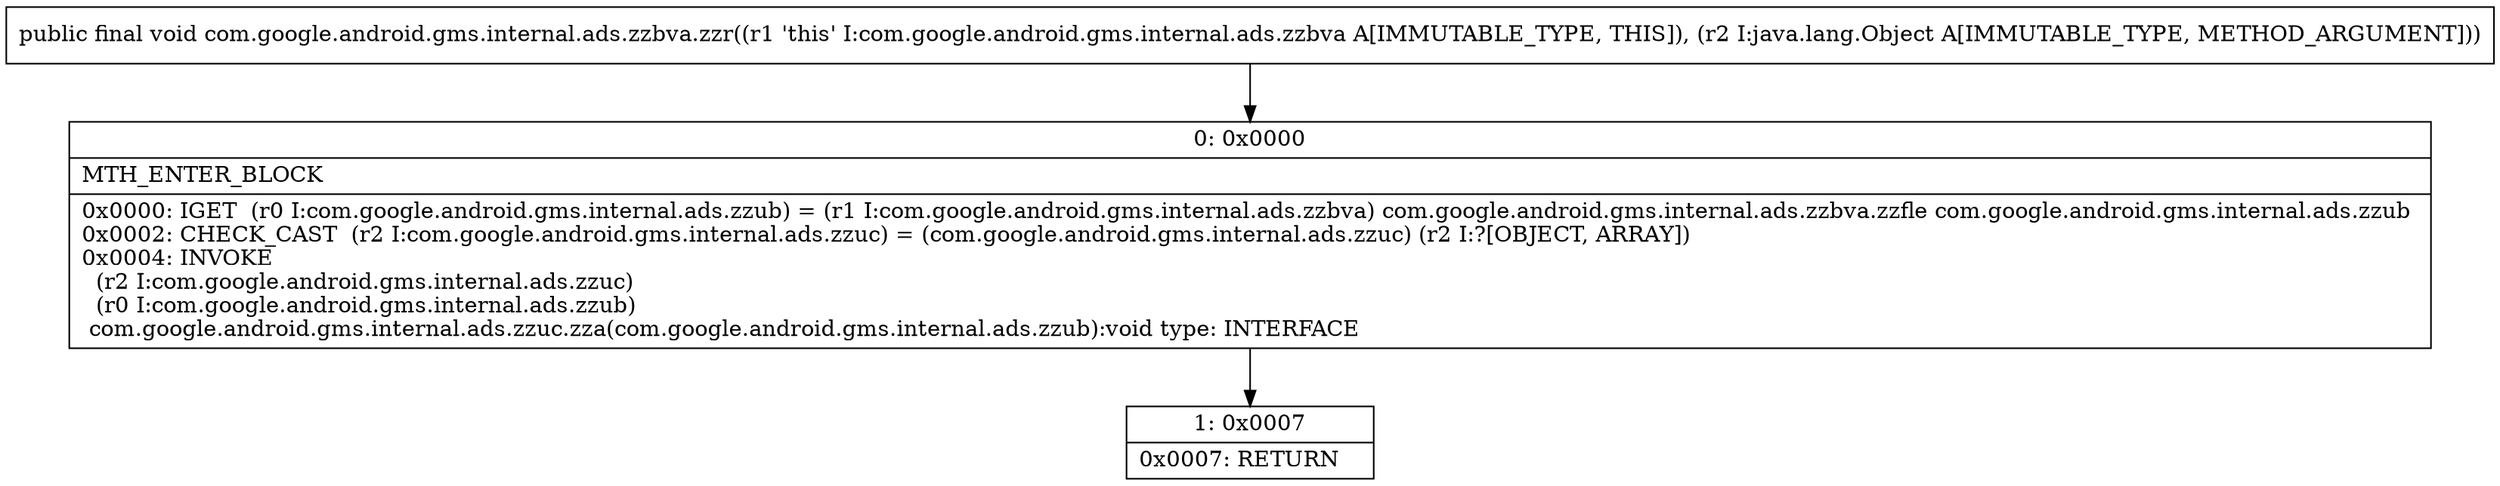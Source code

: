 digraph "CFG forcom.google.android.gms.internal.ads.zzbva.zzr(Ljava\/lang\/Object;)V" {
Node_0 [shape=record,label="{0\:\ 0x0000|MTH_ENTER_BLOCK\l|0x0000: IGET  (r0 I:com.google.android.gms.internal.ads.zzub) = (r1 I:com.google.android.gms.internal.ads.zzbva) com.google.android.gms.internal.ads.zzbva.zzfle com.google.android.gms.internal.ads.zzub \l0x0002: CHECK_CAST  (r2 I:com.google.android.gms.internal.ads.zzuc) = (com.google.android.gms.internal.ads.zzuc) (r2 I:?[OBJECT, ARRAY]) \l0x0004: INVOKE  \l  (r2 I:com.google.android.gms.internal.ads.zzuc)\l  (r0 I:com.google.android.gms.internal.ads.zzub)\l com.google.android.gms.internal.ads.zzuc.zza(com.google.android.gms.internal.ads.zzub):void type: INTERFACE \l}"];
Node_1 [shape=record,label="{1\:\ 0x0007|0x0007: RETURN   \l}"];
MethodNode[shape=record,label="{public final void com.google.android.gms.internal.ads.zzbva.zzr((r1 'this' I:com.google.android.gms.internal.ads.zzbva A[IMMUTABLE_TYPE, THIS]), (r2 I:java.lang.Object A[IMMUTABLE_TYPE, METHOD_ARGUMENT])) }"];
MethodNode -> Node_0;
Node_0 -> Node_1;
}

